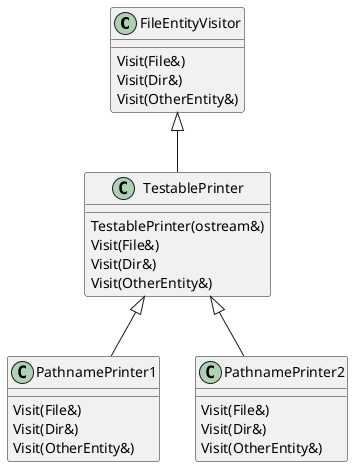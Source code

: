 @startuml

class FileEntityVisitor {
    Visit(File&)
    Visit(Dir&)
    Visit(OtherEntity&)
}

class TestablePrinter {
    TestablePrinter(ostream&)
    Visit(File&)
    Visit(Dir&)
    Visit(OtherEntity&)
}

class PathnamePrinter1 {
    Visit(File&)
    Visit(Dir&)
    Visit(OtherEntity&)
}

class PathnamePrinter2 {
    Visit(File&)
    Visit(Dir&)
    Visit(OtherEntity&)
}

TestablePrinter -up-|> FileEntityVisitor
PathnamePrinter1 -up-|> TestablePrinter
PathnamePrinter2 -up-|> TestablePrinter

@enduml
